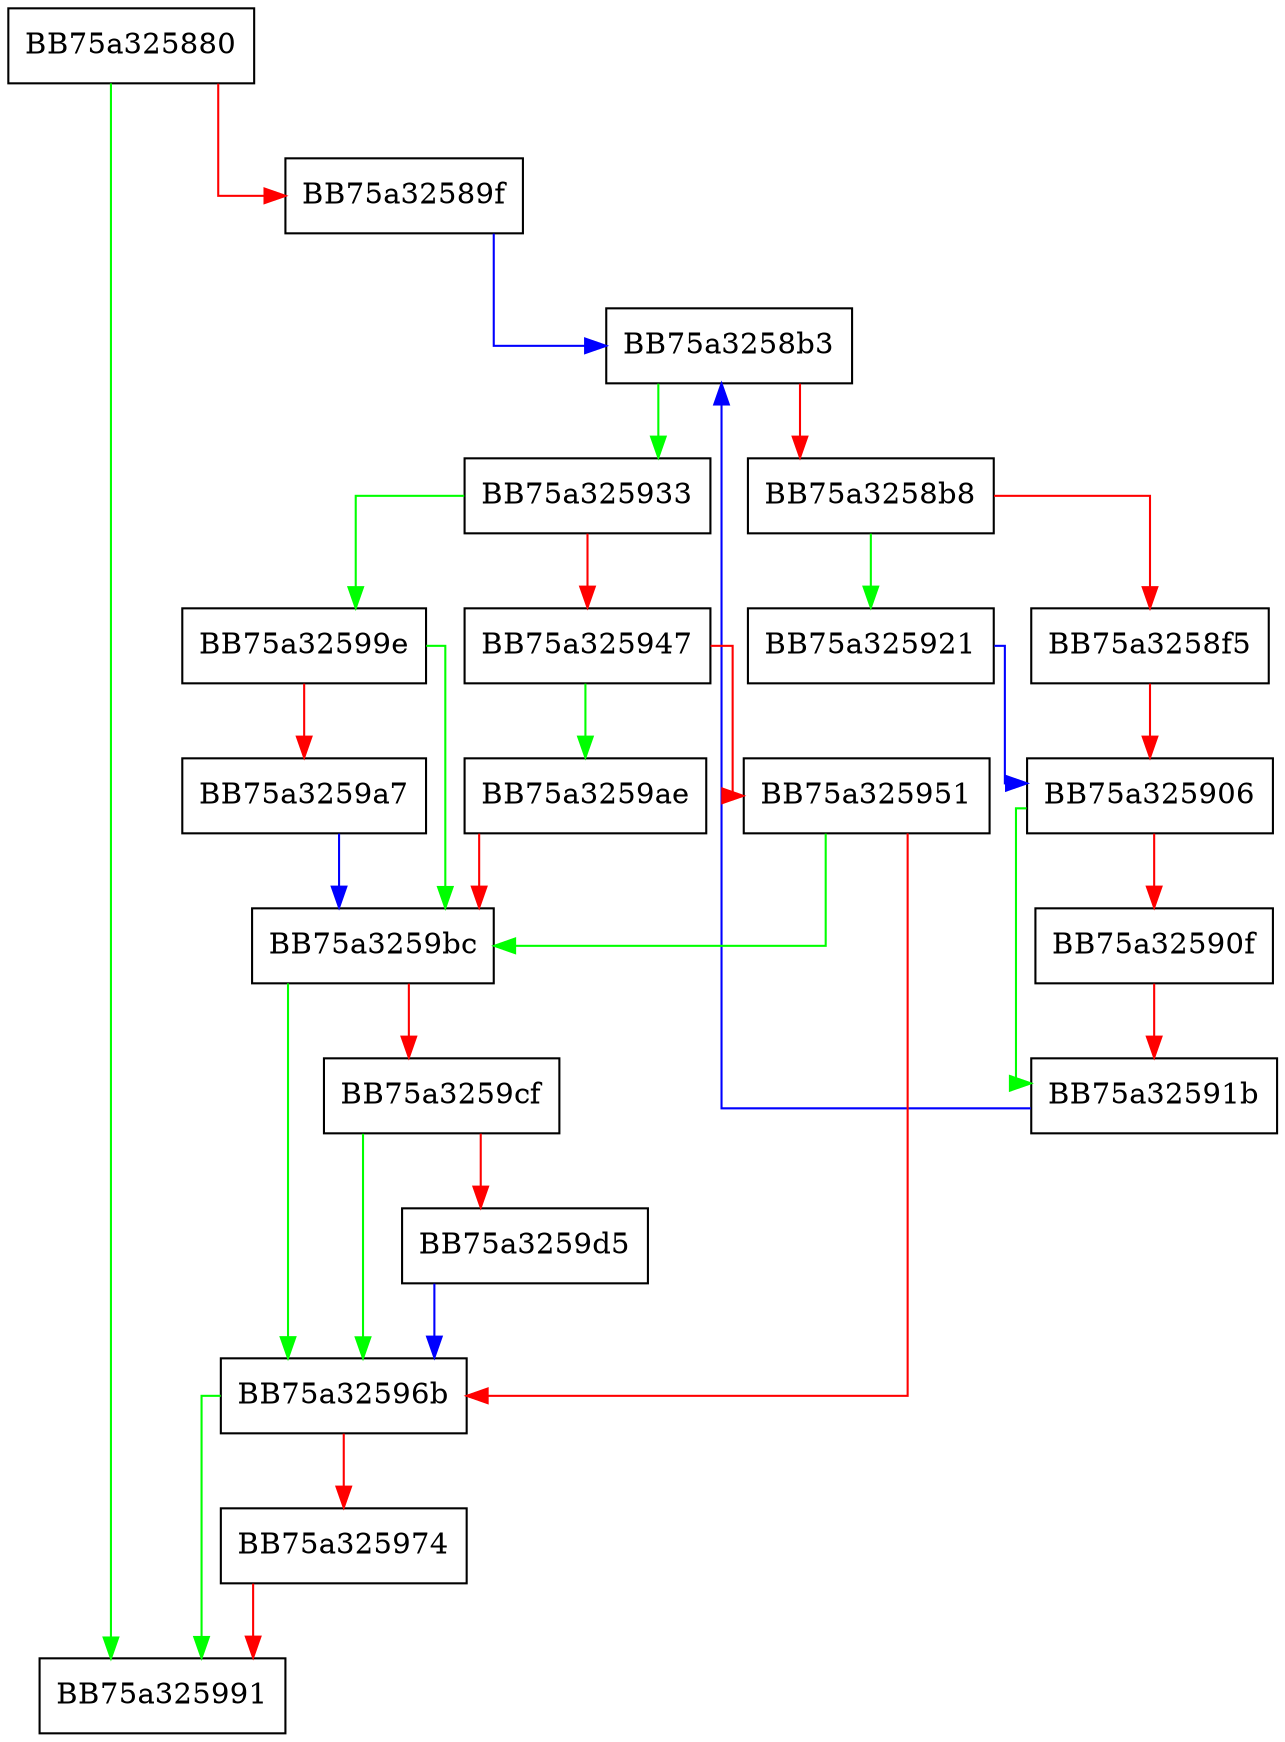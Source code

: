 digraph RemoveManyBmPersistedData {
  node [shape="box"];
  graph [splines=ortho];
  BB75a325880 -> BB75a325991 [color="green"];
  BB75a325880 -> BB75a32589f [color="red"];
  BB75a32589f -> BB75a3258b3 [color="blue"];
  BB75a3258b3 -> BB75a325933 [color="green"];
  BB75a3258b3 -> BB75a3258b8 [color="red"];
  BB75a3258b8 -> BB75a325921 [color="green"];
  BB75a3258b8 -> BB75a3258f5 [color="red"];
  BB75a3258f5 -> BB75a325906 [color="red"];
  BB75a325906 -> BB75a32591b [color="green"];
  BB75a325906 -> BB75a32590f [color="red"];
  BB75a32590f -> BB75a32591b [color="red"];
  BB75a32591b -> BB75a3258b3 [color="blue"];
  BB75a325921 -> BB75a325906 [color="blue"];
  BB75a325933 -> BB75a32599e [color="green"];
  BB75a325933 -> BB75a325947 [color="red"];
  BB75a325947 -> BB75a3259ae [color="green"];
  BB75a325947 -> BB75a325951 [color="red"];
  BB75a325951 -> BB75a3259bc [color="green"];
  BB75a325951 -> BB75a32596b [color="red"];
  BB75a32596b -> BB75a325991 [color="green"];
  BB75a32596b -> BB75a325974 [color="red"];
  BB75a325974 -> BB75a325991 [color="red"];
  BB75a32599e -> BB75a3259bc [color="green"];
  BB75a32599e -> BB75a3259a7 [color="red"];
  BB75a3259a7 -> BB75a3259bc [color="blue"];
  BB75a3259ae -> BB75a3259bc [color="red"];
  BB75a3259bc -> BB75a32596b [color="green"];
  BB75a3259bc -> BB75a3259cf [color="red"];
  BB75a3259cf -> BB75a32596b [color="green"];
  BB75a3259cf -> BB75a3259d5 [color="red"];
  BB75a3259d5 -> BB75a32596b [color="blue"];
}